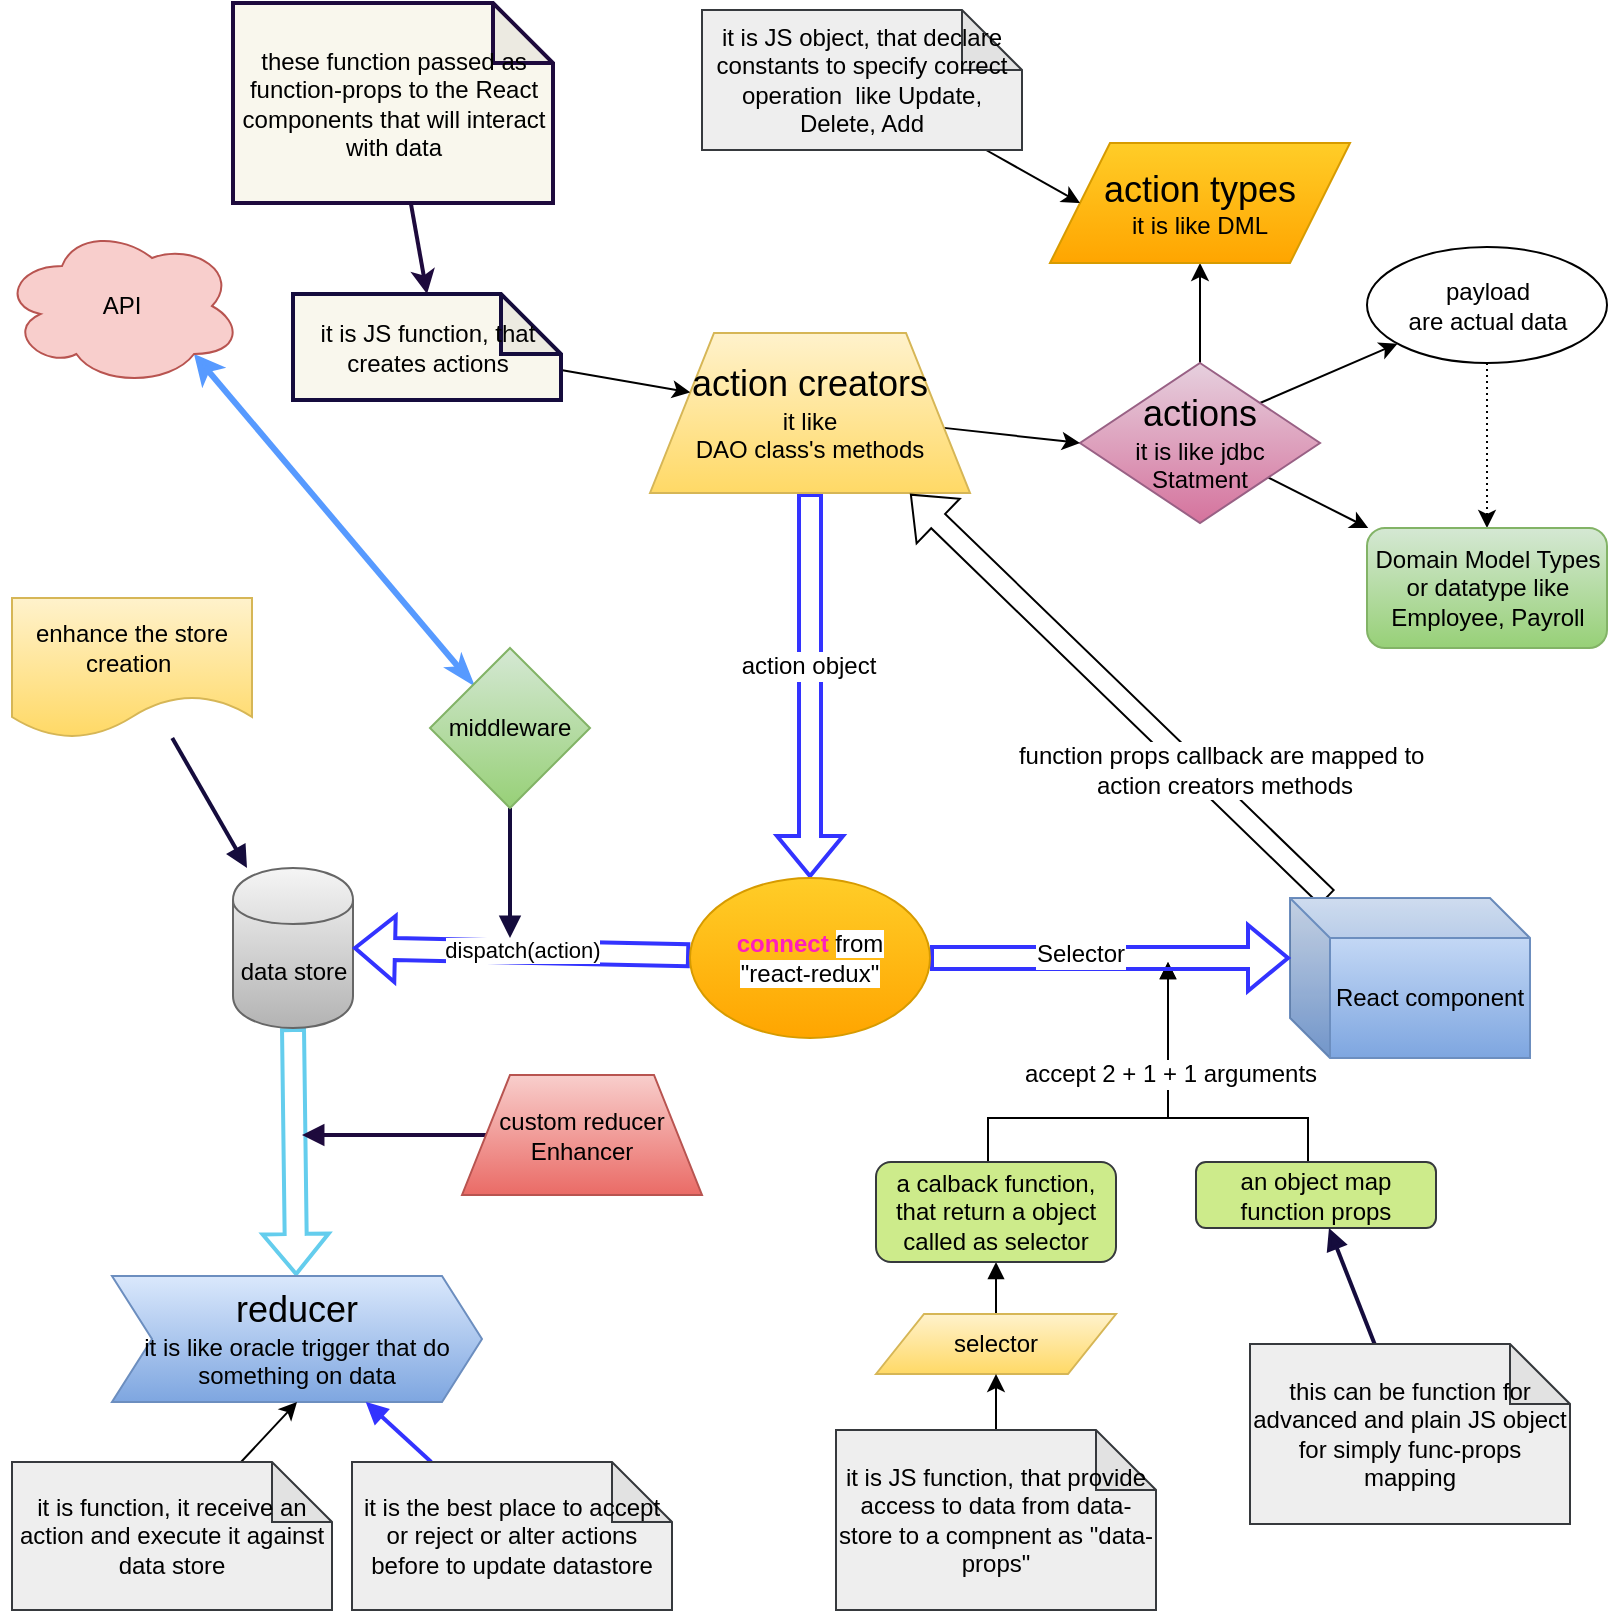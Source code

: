 <mxfile version="11.3.0" type="device" pages="1"><diagram id="cOL48IHmXqgCvo9Z12DD" name="Page-1"><mxGraphModel dx="836" dy="478" grid="1" gridSize="10" guides="1" tooltips="1" connect="1" arrows="1" fold="1" page="1" pageScale="1" pageWidth="850" pageHeight="1100" math="0" shadow="0"><root><mxCell id="0"/><mxCell id="1" parent="0"/><mxCell id="KlpFwI7TFHbue5M3dcJ0-2" style="rounded=0;orthogonalLoop=1;jettySize=auto;html=1;entryX=0.5;entryY=1;entryDx=0;entryDy=0;exitX=0.5;exitY=0;exitDx=0;exitDy=0;" parent="1" source="Tbrg9G2Z4dp90P29gpS0-2" target="djGITF6fTQMzLwsp4qqE-1" edge="1"><mxGeometry relative="1" as="geometry"><mxPoint x="615" y="192.5" as="targetPoint"/></mxGeometry></mxCell><mxCell id="djGITF6fTQMzLwsp4qqE-17" style="edgeStyle=none;rounded=0;orthogonalLoop=1;jettySize=auto;html=1;exitX=1;exitY=0;exitDx=0;exitDy=0;" parent="1" source="Tbrg9G2Z4dp90P29gpS0-2" target="djGITF6fTQMzLwsp4qqE-16" edge="1"><mxGeometry relative="1" as="geometry"/></mxCell><mxCell id="djGITF6fTQMzLwsp4qqE-20" style="edgeStyle=none;rounded=0;orthogonalLoop=1;jettySize=auto;html=1;entryX=0.5;entryY=0;entryDx=0;entryDy=0;exitX=0.5;exitY=1;exitDx=0;exitDy=0;dashed=1;dashPattern=1 2;" parent="1" source="djGITF6fTQMzLwsp4qqE-16" target="djGITF6fTQMzLwsp4qqE-19" edge="1"><mxGeometry relative="1" as="geometry"/></mxCell><mxCell id="djGITF6fTQMzLwsp4qqE-21" style="edgeStyle=none;rounded=0;orthogonalLoop=1;jettySize=auto;html=1;" parent="1" source="Tbrg9G2Z4dp90P29gpS0-2" target="djGITF6fTQMzLwsp4qqE-19" edge="1"><mxGeometry relative="1" as="geometry"/></mxCell><mxCell id="Tbrg9G2Z4dp90P29gpS0-2" value="&lt;font style=&quot;font-size: 18px&quot;&gt;actions&lt;/font&gt;&lt;br&gt;it is like jdbc &lt;br&gt;Statment" style="rhombus;whiteSpace=wrap;html=1;gradientColor=#d5739d;fillColor=#e6d0de;strokeColor=#996185;" parent="1" vertex="1"><mxGeometry x="555" y="222.5" width="120" height="80" as="geometry"/></mxCell><mxCell id="djGITF6fTQMzLwsp4qqE-24" style="edgeStyle=none;rounded=0;orthogonalLoop=1;jettySize=auto;html=1;entryX=0.5;entryY=1;entryDx=0;entryDy=0;strokeWidth=2;shape=flexArrow;strokeColor=#64CDED;endArrow=none;startArrow=block;endFill=0;" parent="1" source="Tbrg9G2Z4dp90P29gpS0-3" target="djGITF6fTQMzLwsp4qqE-22" edge="1"><mxGeometry relative="1" as="geometry"/></mxCell><mxCell id="Tbrg9G2Z4dp90P29gpS0-3" value="&lt;font style=&quot;font-size: 18px&quot;&gt;reducer&lt;/font&gt;&lt;br&gt;it is like oracle trigger that do something on data" style="shape=step;perimeter=stepPerimeter;whiteSpace=wrap;html=1;fixedSize=1;gradientColor=#7ea6e0;fillColor=#dae8fc;strokeColor=#6c8ebf;" parent="1" vertex="1"><mxGeometry x="71" y="679" width="185" height="63" as="geometry"/></mxCell><mxCell id="KlpFwI7TFHbue5M3dcJ0-3" style="rounded=0;orthogonalLoop=1;jettySize=auto;html=1;entryX=0;entryY=0.5;entryDx=0;entryDy=0;" parent="1" source="KlpFwI7TFHbue5M3dcJ0-1" target="Tbrg9G2Z4dp90P29gpS0-2" edge="1"><mxGeometry relative="1" as="geometry"><mxPoint x="580" y="257.5" as="targetPoint"/></mxGeometry></mxCell><mxCell id="F-JXtC3wetuXU3jokLT_-18" style="edgeStyle=none;shape=flexArrow;rounded=0;orthogonalLoop=1;jettySize=auto;html=1;startArrow=none;startFill=0;endArrow=block;endFill=1;strokeColor=#3333FF;strokeWidth=2;" parent="1" source="KlpFwI7TFHbue5M3dcJ0-1" target="F-JXtC3wetuXU3jokLT_-15" edge="1"><mxGeometry relative="1" as="geometry"/></mxCell><mxCell id="F-JXtC3wetuXU3jokLT_-19" value="action object" style="text;html=1;resizable=0;points=[];align=center;verticalAlign=middle;labelBackgroundColor=#ffffff;" parent="F-JXtC3wetuXU3jokLT_-18" vertex="1" connectable="0"><mxGeometry x="-0.105" y="-1" relative="1" as="geometry"><mxPoint as="offset"/></mxGeometry></mxCell><mxCell id="KlpFwI7TFHbue5M3dcJ0-1" value="&lt;font style=&quot;font-size: 18px&quot;&gt;action creators&lt;/font&gt;&lt;br&gt;it like &lt;br&gt;DAO class's methods" style="shape=trapezoid;perimeter=trapezoidPerimeter;whiteSpace=wrap;html=1;gradientColor=#ffd966;fillColor=#fff2cc;strokeColor=#d6b656;" parent="1" vertex="1"><mxGeometry x="340" y="207.5" width="160" height="80" as="geometry"/></mxCell><mxCell id="djGITF6fTQMzLwsp4qqE-1" value="&lt;font style=&quot;font-size: 18px&quot;&gt;action types&lt;/font&gt;&lt;br&gt;it is like DML" style="shape=parallelogram;perimeter=parallelogramPerimeter;whiteSpace=wrap;html=1;gradientColor=#ffa500;fillColor=#ffcd28;strokeColor=#d79b00;" parent="1" vertex="1"><mxGeometry x="540" y="112.5" width="150" height="60" as="geometry"/></mxCell><mxCell id="F-JXtC3wetuXU3jokLT_-10" style="edgeStyle=none;rounded=0;orthogonalLoop=1;jettySize=auto;html=1;entryX=0.5;entryY=1;entryDx=0;entryDy=0;startArrow=none;startFill=0;endArrow=block;endFill=1;" parent="1" source="djGITF6fTQMzLwsp4qqE-2" target="F-JXtC3wetuXU3jokLT_-8" edge="1"><mxGeometry relative="1" as="geometry"/></mxCell><mxCell id="djGITF6fTQMzLwsp4qqE-2" value="selector" style="shape=parallelogram;perimeter=parallelogramPerimeter;whiteSpace=wrap;html=1;gradientColor=#ffd966;fillColor=#fff2cc;strokeColor=#d6b656;" parent="1" vertex="1"><mxGeometry x="453" y="698" width="120" height="30" as="geometry"/></mxCell><mxCell id="djGITF6fTQMzLwsp4qqE-6" style="edgeStyle=none;rounded=0;orthogonalLoop=1;jettySize=auto;html=1;entryX=0;entryY=0.5;entryDx=0;entryDy=0;" parent="1" source="djGITF6fTQMzLwsp4qqE-5" target="djGITF6fTQMzLwsp4qqE-1" edge="1"><mxGeometry relative="1" as="geometry"/></mxCell><mxCell id="djGITF6fTQMzLwsp4qqE-5" value="it is JS object, that declare constants to specify correct operation&amp;nbsp; like Update, Delete, Add" style="shape=note;whiteSpace=wrap;html=1;backgroundOutline=1;darkOpacity=0.05;fillColor=#eeeeee;strokeColor=#36393d;" parent="1" vertex="1"><mxGeometry x="366" y="46" width="160" height="70" as="geometry"/></mxCell><mxCell id="djGITF6fTQMzLwsp4qqE-10" style="edgeStyle=none;rounded=0;orthogonalLoop=1;jettySize=auto;html=1;" parent="1" source="djGITF6fTQMzLwsp4qqE-7" target="KlpFwI7TFHbue5M3dcJ0-1" edge="1"><mxGeometry relative="1" as="geometry"/></mxCell><mxCell id="djGITF6fTQMzLwsp4qqE-7" value="it is JS function, that creates actions" style="shape=note;whiteSpace=wrap;html=1;backgroundOutline=1;darkOpacity=0.05;fillColor=#f9f7ed;strokeColor=#150C3D;strokeWidth=2;" parent="1" vertex="1"><mxGeometry x="161.5" y="188" width="134" height="53" as="geometry"/></mxCell><mxCell id="djGITF6fTQMzLwsp4qqE-9" style="edgeStyle=none;rounded=0;orthogonalLoop=1;jettySize=auto;html=1;fillColor=#f9f7ed;strokeColor=#1E0A3D;strokeWidth=2;entryX=0.5;entryY=0;entryDx=0;entryDy=0;entryPerimeter=0;" parent="1" source="djGITF6fTQMzLwsp4qqE-8" edge="1" target="djGITF6fTQMzLwsp4qqE-7"><mxGeometry relative="1" as="geometry"><mxPoint x="216" y="210" as="targetPoint"/></mxGeometry></mxCell><mxCell id="djGITF6fTQMzLwsp4qqE-8" value="these function passed as function-props to the React components that will interact with data" style="shape=note;whiteSpace=wrap;html=1;backgroundOutline=1;darkOpacity=0.05;fillColor=#f9f7ed;strokeColor=#1E0A3D;strokeWidth=2;" parent="1" vertex="1"><mxGeometry x="131.5" y="42.5" width="160" height="100" as="geometry"/></mxCell><mxCell id="djGITF6fTQMzLwsp4qqE-12" style="edgeStyle=none;rounded=0;orthogonalLoop=1;jettySize=auto;html=1;entryX=0.5;entryY=1;entryDx=0;entryDy=0;" parent="1" source="djGITF6fTQMzLwsp4qqE-11" target="Tbrg9G2Z4dp90P29gpS0-3" edge="1"><mxGeometry relative="1" as="geometry"/></mxCell><mxCell id="djGITF6fTQMzLwsp4qqE-11" value="it is function, it receive an action and execute it against data store" style="shape=note;whiteSpace=wrap;html=1;backgroundOutline=1;darkOpacity=0.05;fillColor=#eeeeee;strokeColor=#36393d;" parent="1" vertex="1"><mxGeometry x="21" y="772" width="160" height="74" as="geometry"/></mxCell><mxCell id="djGITF6fTQMzLwsp4qqE-14" style="edgeStyle=none;rounded=0;orthogonalLoop=1;jettySize=auto;html=1;" parent="1" source="djGITF6fTQMzLwsp4qqE-13" target="djGITF6fTQMzLwsp4qqE-2" edge="1"><mxGeometry relative="1" as="geometry"/></mxCell><mxCell id="djGITF6fTQMzLwsp4qqE-13" value="it is JS function, that provide access to data from data-store to a compnent as &quot;data-props&quot;" style="shape=note;whiteSpace=wrap;html=1;backgroundOutline=1;darkOpacity=0.05;fillColor=#eeeeee;strokeColor=#36393d;" parent="1" vertex="1"><mxGeometry x="433" y="756" width="160" height="90" as="geometry"/></mxCell><mxCell id="djGITF6fTQMzLwsp4qqE-16" value="payload&lt;br&gt;are actual data" style="ellipse;whiteSpace=wrap;html=1;" parent="1" vertex="1"><mxGeometry x="698.5" y="164.5" width="120" height="58" as="geometry"/></mxCell><mxCell id="djGITF6fTQMzLwsp4qqE-19" value="&lt;span style=&quot;white-space: normal&quot;&gt;Domain Model Types or datatype like Employee, Payroll&lt;/span&gt;" style="rounded=1;whiteSpace=wrap;html=1;gradientColor=#97d077;fillColor=#d5e8d4;strokeColor=#82b366;" parent="1" vertex="1"><mxGeometry x="698.5" y="305" width="120" height="60" as="geometry"/></mxCell><mxCell id="djGITF6fTQMzLwsp4qqE-22" value="data store" style="shape=cylinder;whiteSpace=wrap;html=1;boundedLbl=1;backgroundOutline=1;gradientColor=#b3b3b3;fillColor=#f5f5f5;strokeColor=#666666;" parent="1" vertex="1"><mxGeometry x="131.5" y="475" width="60" height="80" as="geometry"/></mxCell><mxCell id="F-JXtC3wetuXU3jokLT_-6" style="rounded=0;orthogonalLoop=1;jettySize=auto;html=1;startArrow=none;startFill=0;endArrow=block;endFill=1;shape=flexArrow;entryX=0.813;entryY=1.006;entryDx=0;entryDy=0;entryPerimeter=0;" parent="1" source="F-JXtC3wetuXU3jokLT_-2" target="KlpFwI7TFHbue5M3dcJ0-1" edge="1"><mxGeometry relative="1" as="geometry"><mxPoint x="480" y="306" as="targetPoint"/></mxGeometry></mxCell><mxCell id="F-JXtC3wetuXU3jokLT_-7" value="function props callback are mapped to&amp;nbsp;&lt;br&gt;action creators methods" style="text;html=1;resizable=0;points=[];align=center;verticalAlign=middle;labelBackgroundColor=#ffffff;" parent="F-JXtC3wetuXU3jokLT_-6" vertex="1" connectable="0"><mxGeometry x="0.13" y="-1" relative="1" as="geometry"><mxPoint x="65.5" y="51" as="offset"/></mxGeometry></mxCell><mxCell id="F-JXtC3wetuXU3jokLT_-2" value="React component" style="shape=cube;whiteSpace=wrap;html=1;boundedLbl=1;backgroundOutline=1;darkOpacity=0.05;darkOpacity2=0.1;gradientColor=#7ea6e0;fillColor=#dae8fc;strokeColor=#6c8ebf;" parent="1" vertex="1"><mxGeometry x="660" y="490" width="120" height="80" as="geometry"/></mxCell><mxCell id="F-JXtC3wetuXU3jokLT_-9" style="edgeStyle=orthogonalEdgeStyle;rounded=0;orthogonalLoop=1;jettySize=auto;html=1;startArrow=none;startFill=0;endArrow=block;endFill=1;" parent="1" source="F-JXtC3wetuXU3jokLT_-8" edge="1"><mxGeometry relative="1" as="geometry"><mxPoint x="599" y="522" as="targetPoint"/><Array as="points"><mxPoint x="509" y="600"/><mxPoint x="599" y="600"/></Array></mxGeometry></mxCell><mxCell id="F-JXtC3wetuXU3jokLT_-8" value="a calback function, that return a object called as selector" style="rounded=1;whiteSpace=wrap;html=1;fillColor=#cdeb8b;strokeColor=#36393d;" parent="1" vertex="1"><mxGeometry x="453" y="622" width="120" height="50" as="geometry"/></mxCell><mxCell id="F-JXtC3wetuXU3jokLT_-12" style="edgeStyle=orthogonalEdgeStyle;rounded=0;orthogonalLoop=1;jettySize=auto;html=1;startArrow=none;startFill=0;endArrow=block;endFill=1;" parent="1" source="F-JXtC3wetuXU3jokLT_-11" edge="1"><mxGeometry relative="1" as="geometry"><mxPoint x="599" y="522" as="targetPoint"/><Array as="points"><mxPoint x="669" y="600"/><mxPoint x="599" y="600"/></Array></mxGeometry></mxCell><mxCell id="F-JXtC3wetuXU3jokLT_-13" value="accept 2 + 1 + 1 arguments" style="text;html=1;resizable=0;points=[];align=center;verticalAlign=middle;labelBackgroundColor=#ffffff;" parent="F-JXtC3wetuXU3jokLT_-12" vertex="1" connectable="0"><mxGeometry x="0.538" y="-3" relative="1" as="geometry"><mxPoint x="-2" y="16" as="offset"/></mxGeometry></mxCell><mxCell id="F-JXtC3wetuXU3jokLT_-11" value="an object map function props" style="rounded=1;whiteSpace=wrap;html=1;fillColor=#cdeb8b;strokeColor=#36393d;" parent="1" vertex="1"><mxGeometry x="613" y="622" width="120" height="33" as="geometry"/></mxCell><mxCell id="F-JXtC3wetuXU3jokLT_-16" style="shape=flexArrow;rounded=0;orthogonalLoop=1;jettySize=auto;html=1;entryX=0;entryY=0;entryDx=0;entryDy=30;entryPerimeter=0;startArrow=none;startFill=0;endArrow=block;endFill=1;strokeColor=#3333FF;strokeWidth=2;" parent="1" source="F-JXtC3wetuXU3jokLT_-15" target="F-JXtC3wetuXU3jokLT_-2" edge="1"><mxGeometry relative="1" as="geometry"/></mxCell><mxCell id="F-JXtC3wetuXU3jokLT_-20" value="Selector" style="text;html=1;resizable=0;points=[];align=center;verticalAlign=middle;labelBackgroundColor=#ffffff;" parent="F-JXtC3wetuXU3jokLT_-16" vertex="1" connectable="0"><mxGeometry x="-0.167" y="2" relative="1" as="geometry"><mxPoint as="offset"/></mxGeometry></mxCell><mxCell id="F-JXtC3wetuXU3jokLT_-17" value="dispatch(action)" style="edgeStyle=none;shape=flexArrow;rounded=0;orthogonalLoop=1;jettySize=auto;html=1;entryX=1;entryY=0.5;entryDx=0;entryDy=0;startArrow=none;startFill=0;endArrow=block;endFill=1;strokeColor=#3333FF;strokeWidth=2;" parent="1" source="F-JXtC3wetuXU3jokLT_-15" target="djGITF6fTQMzLwsp4qqE-22" edge="1"><mxGeometry x="-0.001" y="-1" relative="1" as="geometry"><mxPoint as="offset"/></mxGeometry></mxCell><mxCell id="F-JXtC3wetuXU3jokLT_-15" value="&lt;b&gt;&lt;font color=&quot;#ff1fbc&quot;&gt;connect&amp;nbsp;&lt;/font&gt;&lt;/b&gt;&lt;span style=&quot;background-color: rgb(255 , 255 , 255)&quot;&gt;from &lt;br&gt;&quot;react-redux&quot;&lt;/span&gt;" style="ellipse;whiteSpace=wrap;html=1;gradientColor=#ffa500;fillColor=#ffcd28;strokeColor=#d79b00;" parent="1" vertex="1"><mxGeometry x="360" y="480" width="120" height="80" as="geometry"/></mxCell><mxCell id="F-JXtC3wetuXU3jokLT_-22" style="edgeStyle=none;rounded=0;orthogonalLoop=1;jettySize=auto;html=1;startArrow=none;startFill=0;endArrow=block;endFill=1;strokeColor=#3333FF;strokeWidth=2;" parent="1" source="F-JXtC3wetuXU3jokLT_-21" target="Tbrg9G2Z4dp90P29gpS0-3" edge="1"><mxGeometry relative="1" as="geometry"><mxPoint x="261" y="744" as="targetPoint"/></mxGeometry></mxCell><mxCell id="F-JXtC3wetuXU3jokLT_-21" value="it is the best place to accept or reject or alter actions before to update datastore" style="shape=note;whiteSpace=wrap;html=1;backgroundOutline=1;darkOpacity=0.05;fillColor=#eeeeee;strokeColor=#36393d;" parent="1" vertex="1"><mxGeometry x="191" y="772" width="160" height="74" as="geometry"/></mxCell><mxCell id="F-JXtC3wetuXU3jokLT_-24" style="edgeStyle=none;rounded=0;orthogonalLoop=1;jettySize=auto;html=1;startArrow=none;startFill=0;endArrow=block;endFill=1;strokeColor=#150C3D;strokeWidth=2;" parent="1" source="F-JXtC3wetuXU3jokLT_-23" edge="1"><mxGeometry relative="1" as="geometry"><mxPoint x="270" y="510" as="targetPoint"/></mxGeometry></mxCell><mxCell id="6ngr4ij3HyuhtcAXBVnc-2" style="edgeStyle=none;rounded=0;orthogonalLoop=1;jettySize=auto;html=1;entryX=0.8;entryY=0.8;entryDx=0;entryDy=0;entryPerimeter=0;strokeColor=#579AFF;strokeWidth=3;startArrow=classicThin;startFill=1;" edge="1" parent="1" source="F-JXtC3wetuXU3jokLT_-23" target="6ngr4ij3HyuhtcAXBVnc-1"><mxGeometry relative="1" as="geometry"/></mxCell><mxCell id="F-JXtC3wetuXU3jokLT_-23" value="middleware" style="rhombus;whiteSpace=wrap;html=1;gradientColor=#97d077;fillColor=#d5e8d4;strokeColor=#82b366;" parent="1" vertex="1"><mxGeometry x="230" y="365" width="80" height="80" as="geometry"/></mxCell><mxCell id="F-JXtC3wetuXU3jokLT_-28" style="edgeStyle=none;rounded=0;orthogonalLoop=1;jettySize=auto;html=1;startArrow=none;startFill=0;endArrow=block;endFill=1;strokeColor=#1E0A3D;strokeWidth=2;" parent="1" source="F-JXtC3wetuXU3jokLT_-27" edge="1"><mxGeometry relative="1" as="geometry"><mxPoint x="166" y="608.5" as="targetPoint"/></mxGeometry></mxCell><mxCell id="F-JXtC3wetuXU3jokLT_-27" value="custom reducer Enhancer" style="shape=trapezoid;perimeter=trapezoidPerimeter;whiteSpace=wrap;html=1;gradientColor=#ea6b66;fillColor=#f8cecc;strokeColor=#b85450;" parent="1" vertex="1"><mxGeometry x="246" y="578.5" width="120" height="60" as="geometry"/></mxCell><mxCell id="F-JXtC3wetuXU3jokLT_-30" style="edgeStyle=none;rounded=0;orthogonalLoop=1;jettySize=auto;html=1;startArrow=none;startFill=0;endArrow=block;endFill=1;strokeColor=#150C3D;strokeWidth=2;" parent="1" source="F-JXtC3wetuXU3jokLT_-29" target="djGITF6fTQMzLwsp4qqE-22" edge="1"><mxGeometry relative="1" as="geometry"/></mxCell><mxCell id="F-JXtC3wetuXU3jokLT_-29" value="enhance the store creation&amp;nbsp;" style="shape=document;whiteSpace=wrap;html=1;boundedLbl=1;gradientColor=#ffd966;fillColor=#fff2cc;strokeColor=#d6b656;" parent="1" vertex="1"><mxGeometry x="21" y="340" width="120" height="70" as="geometry"/></mxCell><mxCell id="F-JXtC3wetuXU3jokLT_-32" style="edgeStyle=none;rounded=0;orthogonalLoop=1;jettySize=auto;html=1;startArrow=none;startFill=0;endArrow=block;endFill=1;strokeColor=#150C3D;strokeWidth=2;" parent="1" source="F-JXtC3wetuXU3jokLT_-31" target="F-JXtC3wetuXU3jokLT_-11" edge="1"><mxGeometry relative="1" as="geometry"/></mxCell><mxCell id="F-JXtC3wetuXU3jokLT_-31" value="this can be function for advanced and plain JS object for simply func-props mapping" style="shape=note;whiteSpace=wrap;html=1;backgroundOutline=1;darkOpacity=0.05;fillColor=#eeeeee;strokeColor=#36393d;" parent="1" vertex="1"><mxGeometry x="640" y="713" width="160" height="90" as="geometry"/></mxCell><mxCell id="6ngr4ij3HyuhtcAXBVnc-1" value="API" style="ellipse;shape=cloud;whiteSpace=wrap;html=1;fillColor=#f8cecc;strokeColor=#b85450;" vertex="1" parent="1"><mxGeometry x="16" y="154" width="120" height="80" as="geometry"/></mxCell></root></mxGraphModel></diagram></mxfile>